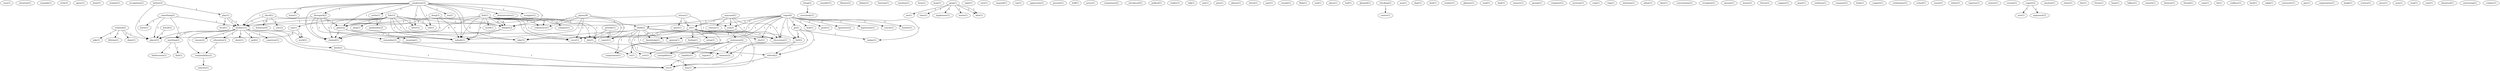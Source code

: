 digraph G {
  runs [ label="runs(1)" ];
  intention [ label="intention(1)" ];
  example [ label="example(1)" ];
  style [ label="style(3)" ];
  agree [ label="agree(1)" ];
  henri [ label="henri(1)" ];
  student [ label="student(1)" ];
  recognition [ label="recognition(1)" ];
  play [ label="play(1)" ];
  level [ label="level(1)" ];
  hockey [ label="hockey(12)" ];
  minus [ label="minus(1)" ];
  sport [ label="sport(1)" ];
  re [ label="re(1)" ];
  discussion [ label="discussion(1)" ];
  sanderson [ label="sanderson(3)" ];
  demonstrates [ label="demonstrates(1)" ];
  scrapper [ label="scrapper(1)" ];
  team [ label="team(1)" ];
  settle [ label="settle(1)" ];
  disregard [ label="disregard(2)" ];
  game [ label="game(2)" ];
  latter [ label="latter(1)" ];
  era [ label="era(1)" ];
  claimed [ label="claimed(1)" ];
  take [ label="take(3)" ];
  blanket [ label="blanket(2)" ];
  nobody [ label="nobody(1)" ];
  see [ label="see(1)" ];
  bring [ label="bring(2)" ];
  everybody [ label="everybody(1)" ];
  consider [ label="consider(1)" ];
  flattery [ label="flattery(2)" ];
  debate [ label="debate(1)" ];
  function [ label="function(1)" ];
  machine [ label="machine(1)" ];
  form [ label="form(1)" ];
  something [ label="something(2)" ];
  basis [ label="basis(1)" ];
  anything [ label="anything(2)" ];
  player [ label="player(5)" ];
  hype [ label="hype(1)" ];
  greg [ label="greg(1)" ];
  ate [ label="ate(1)" ];
  time [ label="time(1)" ];
  implement [ label="implement(1)" ];
  waste [ label="waste(1)" ];
  idea [ label="idea(1)" ];
  maynard [ label="maynard(1)" ];
  ramsey [ label="ramsey(1)" ];
  stat [ label="stat(2)" ];
  realized [ label="realized(2)" ];
  skate [ label="skate(1)" ];
  joke [ label="joke(1)" ];
  lifetime [ label="lifetime(1)" ];
  right [ label="right(1)" ];
  roger [ label="roger(6)" ];
  go [ label="go(2)" ];
  makes [ label="makes(1)" ];
  lack [ label="lack(1)" ];
  point [ label="point(1)" ];
  ignorance [ label="ignorance(2)" ];
  think [ label="think(3)" ];
  opinion [ label="opinion(1)" ];
  shot [ label="shot(1)" ];
  feel [ label="feel(2)" ];
  impression [ label="impression(1)" ];
  knowledge [ label="knowledge(1)" ];
  course [ label="course(1)" ];
  honour [ label="honour(1)" ];
  care [ label="care(1)" ];
  respond [ label="respond(1)" ];
  refresh [ label="refresh(2)" ];
  memory [ label="memory(2)" ];
  ran [ label="ran(1)" ];
  appreciate [ label="appreciate(1)" ];
  david [ label="david(1)" ];
  uwo [ label="uwo(3)" ];
  business [ label="business(4)" ];
  present [ label="present(1)" ];
  duff [ label="duff(1)" ];
  press [ label="press(1)" ];
  comparison [ label="comparison(2)" ];
  introduced [ label="introduced(1)" ];
  pulford [ label="pulford(1)" ];
  reality [ label="reality(1)" ];
  talk [ label="talk(1)" ];
  win [ label="win(1)" ];
  give [ label="give(1)" ];
  please [ label="please(1)" ];
  remember [ label="remember(1)" ];
  fuhr [ label="fuhr(3)" ];
  one [ label="one(1)" ];
  plug [ label="plug(1)" ];
  goaltender [ label="goaltender(2)" ];
  don [ label="don(1)" ];
  bother [ label="bother(2)" ];
  play [ label="play(1)" ];
  butch [ label="butch(1)" ];
  education [ label="education(3)" ];
  reason [ label="reason(2)" ];
  shoot [ label="shoot(1)" ];
  god [ label="god(2)" ];
  know [ label="know(2)" ];
  responsibility [ label="responsibility(2)" ];
  superstar [ label="superstar(1)" ];
  world [ label="world(1)" ];
  try [ label="try(3)" ];
  bob [ label="bob(3)" ];
  compare [ label="compare(1)" ];
  word [ label="word(1)" ];
  cover [ label="cover(1)" ];
  vehemence [ label="vehemence(1)" ];
  post [ label="post(1)" ];
  sounds [ label="sounds(1)" ];
  doug [ label="doug(3)" ];
  fluke [ label="fluke(1)" ];
  end [ label="end(1)" ];
  place [ label="place(1)" ];
  statement [ label="statement(4)" ];
  compromise [ label="compromise(1)" ];
  feeling [ label="feeling(1)" ];
  setup [ label="setup(1)" ];
  sort [ label="sort(1)" ];
  expert [ label="expert(1)" ];
  ve [ label="ve(1)" ];
  key [ label="key(1)" ];
  leaf [ label="leaf(1)" ];
  gleaned [ label="gleaned(1)" ];
  checking [ label="checking(2)" ];
  centre [ label="centre(1)" ];
  won [ label="won(1)" ];
  inability [ label="inability(1)" ];
  argue [ label="argue(1)" ];
  exemplifies [ label="exemplifies(1)" ];
  dept [ label="dept(1)" ];
  dick [ label="dick(1)" ];
  stanley [ label="stanley(1)" ];
  meaning [ label="meaning(1)" ];
  gilmour [ label="gilmour(1)" ];
  read [ label="read(1)" ];
  maynard [ label="maynard(1)" ];
  deal [ label="deal(1)" ];
  tarasov [ label="tarasov(1)" ];
  george [ label="george(1)" ];
  computer [ label="computer(1)" ];
  nystrom [ label="nystrom(1)" ];
  crap [ label="crap(1)" ];
  ring [ label="ring(1)" ];
  imitation [ label="imitation(1)" ];
  admit [ label="admit(1)" ];
  date [ label="date(1)" ];
  conversation [ label="conversation(1)" ];
  recognize [ label="recognize(1)" ];
  anyone [ label="anyone(1)" ];
  wayne [ label="wayne(1)" ];
  future [ label="future(1)" ];
  suggest [ label="suggest(1)" ];
  grant [ label="grant(1)" ];
  cashman [ label="cashman(1)" ];
  comment [ label="comment(1)" ];
  body [ label="body(1)" ];
  greg [ label="greg(1)" ];
  support [ label="support(1)" ];
  carbonneau [ label="carbonneau(1)" ];
  school [ label="school(1)" ];
  mario [ label="mario(1)" ];
  refute [ label="refute(1)" ];
  impress [ label="impress(1)" ];
  matter [ label="matter(1)" ];
  version [ label="version(1)" ];
  bob [ label="bob(1)" ];
  cogent [ label="cogent(2)" ];
  rest [ label="rest(1)" ];
  argument [ label="argument(3)" ];
  emotion [ label="emotion(1)" ];
  christ [ label="christ(1)" ];
  fart [ label="fart(1)" ];
  gainey [ label="gainey(8)" ];
  throw [ label="throw(1)" ];
  educate [ label="educate(1)" ];
  bone [ label="bone(1)" ];
  lafleur [ label="lafleur(1)" ];
  ontario [ label="ontario(1)" ];
  lemieux [ label="lemieux(1)" ];
  thread [ label="thread(1)" ];
  conn [ label="conn(1)" ];
  bit [ label="bit(1)" ];
  find [ label="find(1)" ];
  bothersome [ label="bothersome(1)" ];
  gretzky [ label="gretzky(1)" ];
  sudbury [ label="sudbury(1)" ];
  laud [ label="laud(1)" ];
  ralph [ label="ralph(1)" ];
  university [ label="university(1)" ];
  guy [ label="guy(1)" ];
  organization [ label="organization(1)" ];
  laugh [ label="laugh(1)" ];
  science [ label="science(1)" ];
  jesus [ label="jesus(1)" ];
  mon [ label="mon(1)" ];
  stop [ label="stop(1)" ];
  hated [ label="hated(2)" ];
  year [ label="year(1)" ];
  dismissal [ label="dismissal(1)" ];
  armstrong [ label="armstrong(1)" ];
  cowboy [ label="cowboy(1)" ];
  play -> level [ label="1" ];
  play -> hockey [ label="1" ];
  minus -> sport [ label="1" ];
  minus -> hockey [ label="1" ];
  minus -> re [ label="1" ];
  minus -> discussion [ label="1" ];
  sanderson -> demonstrates [ label="1" ];
  sanderson -> scrapper [ label="1" ];
  sanderson -> team [ label="1" ];
  sanderson -> settle [ label="1" ];
  sanderson -> disregard [ label="1" ];
  sanderson -> hockey [ label="1" ];
  sanderson -> game [ label="1" ];
  sanderson -> latter [ label="1" ];
  sanderson -> era [ label="1" ];
  sanderson -> claimed [ label="1" ];
  sanderson -> take [ label="1" ];
  sanderson -> blanket [ label="1" ];
  sanderson -> nobody [ label="1" ];
  sanderson -> see [ label="1" ];
  bring -> everybody [ label="1" ];
  something -> basis [ label="1" ];
  something -> hockey [ label="1" ];
  something -> anything [ label="1" ];
  something -> player [ label="1" ];
  greg -> ate [ label="1" ];
  greg -> time [ label="1" ];
  greg -> implement [ label="1" ];
  greg -> waste [ label="1" ];
  greg -> idea [ label="1" ];
  maynard -> ramsey [ label="1" ];
  maynard -> re [ label="1" ];
  maynard -> stat [ label="1" ];
  maynard -> discussion [ label="1" ];
  realized -> skate [ label="1" ];
  realized -> joke [ label="1" ];
  realized -> lifetime [ label="1" ];
  realized -> player [ label="1" ];
  roger -> go [ label="1" ];
  roger -> makes [ label="1" ];
  roger -> lack [ label="1" ];
  roger -> point [ label="1" ];
  roger -> re [ label="1" ];
  roger -> stat [ label="1" ];
  roger -> ignorance [ label="1" ];
  roger -> discussion [ label="1" ];
  roger -> think [ label="1" ];
  roger -> opinion [ label="1" ];
  roger -> shot [ label="1" ];
  roger -> feel [ label="1" ];
  roger -> impression [ label="1" ];
  roger -> take [ label="1" ];
  roger -> knowledge [ label="1" ];
  roger -> course [ label="1" ];
  roger -> honour [ label="1" ];
  go -> makes [ label="1" ];
  go -> feel [ label="1" ];
  go -> refresh [ label="1" ];
  go -> memory [ label="1" ];
  david -> hockey [ label="1" ];
  david -> stat [ label="1" ];
  david -> uwo [ label="4" ];
  david -> business [ label="4" ];
  disregard -> hockey [ label="1" ];
  disregard -> game [ label="1" ];
  disregard -> claimed [ label="1" ];
  disregard -> remember [ label="1" ];
  disregard -> nobody [ label="1" ];
  fuhr -> hockey [ label="1" ];
  fuhr -> game [ label="1" ];
  fuhr -> one [ label="1" ];
  fuhr -> plug [ label="1" ];
  fuhr -> latter [ label="1" ];
  fuhr -> goaltender [ label="1" ];
  fuhr -> claimed [ label="1" ];
  fuhr -> take [ label="1" ];
  fuhr -> blanket [ label="1" ];
  fuhr -> nobody [ label="1" ];
  fuhr -> don [ label="1" ];
  fuhr -> see [ label="1" ];
  bother -> play [ label="1" ];
  bother -> player [ label="1" ];
  play -> hockey [ label="1" ];
  hockey -> education [ label="2" ];
  hockey -> reason [ label="1" ];
  hockey -> shoot [ label="1" ];
  hockey -> god [ label="1" ];
  hockey -> know [ label="1" ];
  hockey -> responsibility [ label="1" ];
  hockey -> anything [ label="1" ];
  hockey -> superstar [ label="1" ];
  hockey -> world [ label="1" ];
  hockey -> player [ label="2" ];
  hockey -> try [ label="1" ];
  bob -> game [ label="4" ];
  bob -> think [ label="1" ];
  bob -> compare [ label="1" ];
  bob -> word [ label="1" ];
  bob -> claimed [ label="4" ];
  bob -> blanket [ label="4" ];
  bob -> cover [ label="1" ];
  bob -> vehemence [ label="1" ];
  bob -> nobody [ label="4" ];
  bob -> don [ label="1" ];
  doug -> game [ label="1" ];
  doug -> claimed [ label="1" ];
  doug -> blanket [ label="1" ];
  doug -> nobody [ label="1" ];
  education -> responsibility [ label="1" ];
  re -> statement [ label="1" ];
  re -> discussion [ label="1" ];
  re -> compromise [ label="1" ];
  re -> feeling [ label="1" ];
  re -> setup [ label="1" ];
  re -> sort [ label="1" ];
  re -> expert [ label="1" ];
  re -> ve [ label="1" ];
  re -> key [ label="1" ];
  checking -> centre [ label="1" ];
  statement -> inability [ label="1" ];
  statement -> compromise [ label="1" ];
  statement -> argue [ label="1" ];
  statement -> sort [ label="1" ];
  statement -> exemplifies [ label="1" ];
  stat -> discussion [ label="1" ];
  game -> meaning [ label="1" ];
  game -> claimed [ label="1" ];
  game -> nobody [ label="1" ];
  one -> world [ label="1" ];
  one -> player [ label="1" ];
  maynard -> discussion [ label="1" ];
  think -> opinion [ label="1" ];
  think -> shot [ label="1" ];
  think -> feel [ label="1" ];
  think -> refresh [ label="1" ];
  think -> take [ label="1" ];
  think -> knowledge [ label="1" ];
  think -> cover [ label="1" ];
  think -> memory [ label="1" ];
  think -> don [ label="1" ];
  feel -> refresh [ label="1" ];
  feel -> memory [ label="1" ];
  feel -> try [ label="1" ];
  refresh -> try [ label="1" ];
  greg -> idea [ label="1" ];
  bob -> blanket [ label="4" ];
  bob -> cover [ label="1" ];
  bob -> vehemence [ label="1" ];
  bob -> nobody [ label="4" ];
  bob -> don [ label="1" ];
  cogent -> rest [ label="1" ];
  cogent -> argument [ label="1" ];
  know -> try [ label="1" ];
  gainey -> blanket [ label="1" ];
  gainey -> cover [ label="1" ];
  gainey -> vehemence [ label="1" ];
  gainey -> nobody [ label="1" ];
  gainey -> don [ label="1" ];
  gainey -> expert [ label="1" ];
  responsibility -> educate [ label="1" ];
  blanket -> remember [ label="1" ];
  blanket -> nobody [ label="1" ];
  anything -> find [ label="1" ];
  anything -> bothersome [ label="1" ];
  gretzky -> cover [ label="1" ];
  gretzky -> expert [ label="1" ];
  remember -> memory [ label="1" ];
  remember -> try [ label="1" ];
  memory -> try [ label="1" ];
  hated -> player [ label="1" ];
  don -> ve [ label="1" ];
  ve -> key [ label="1" ];
}
